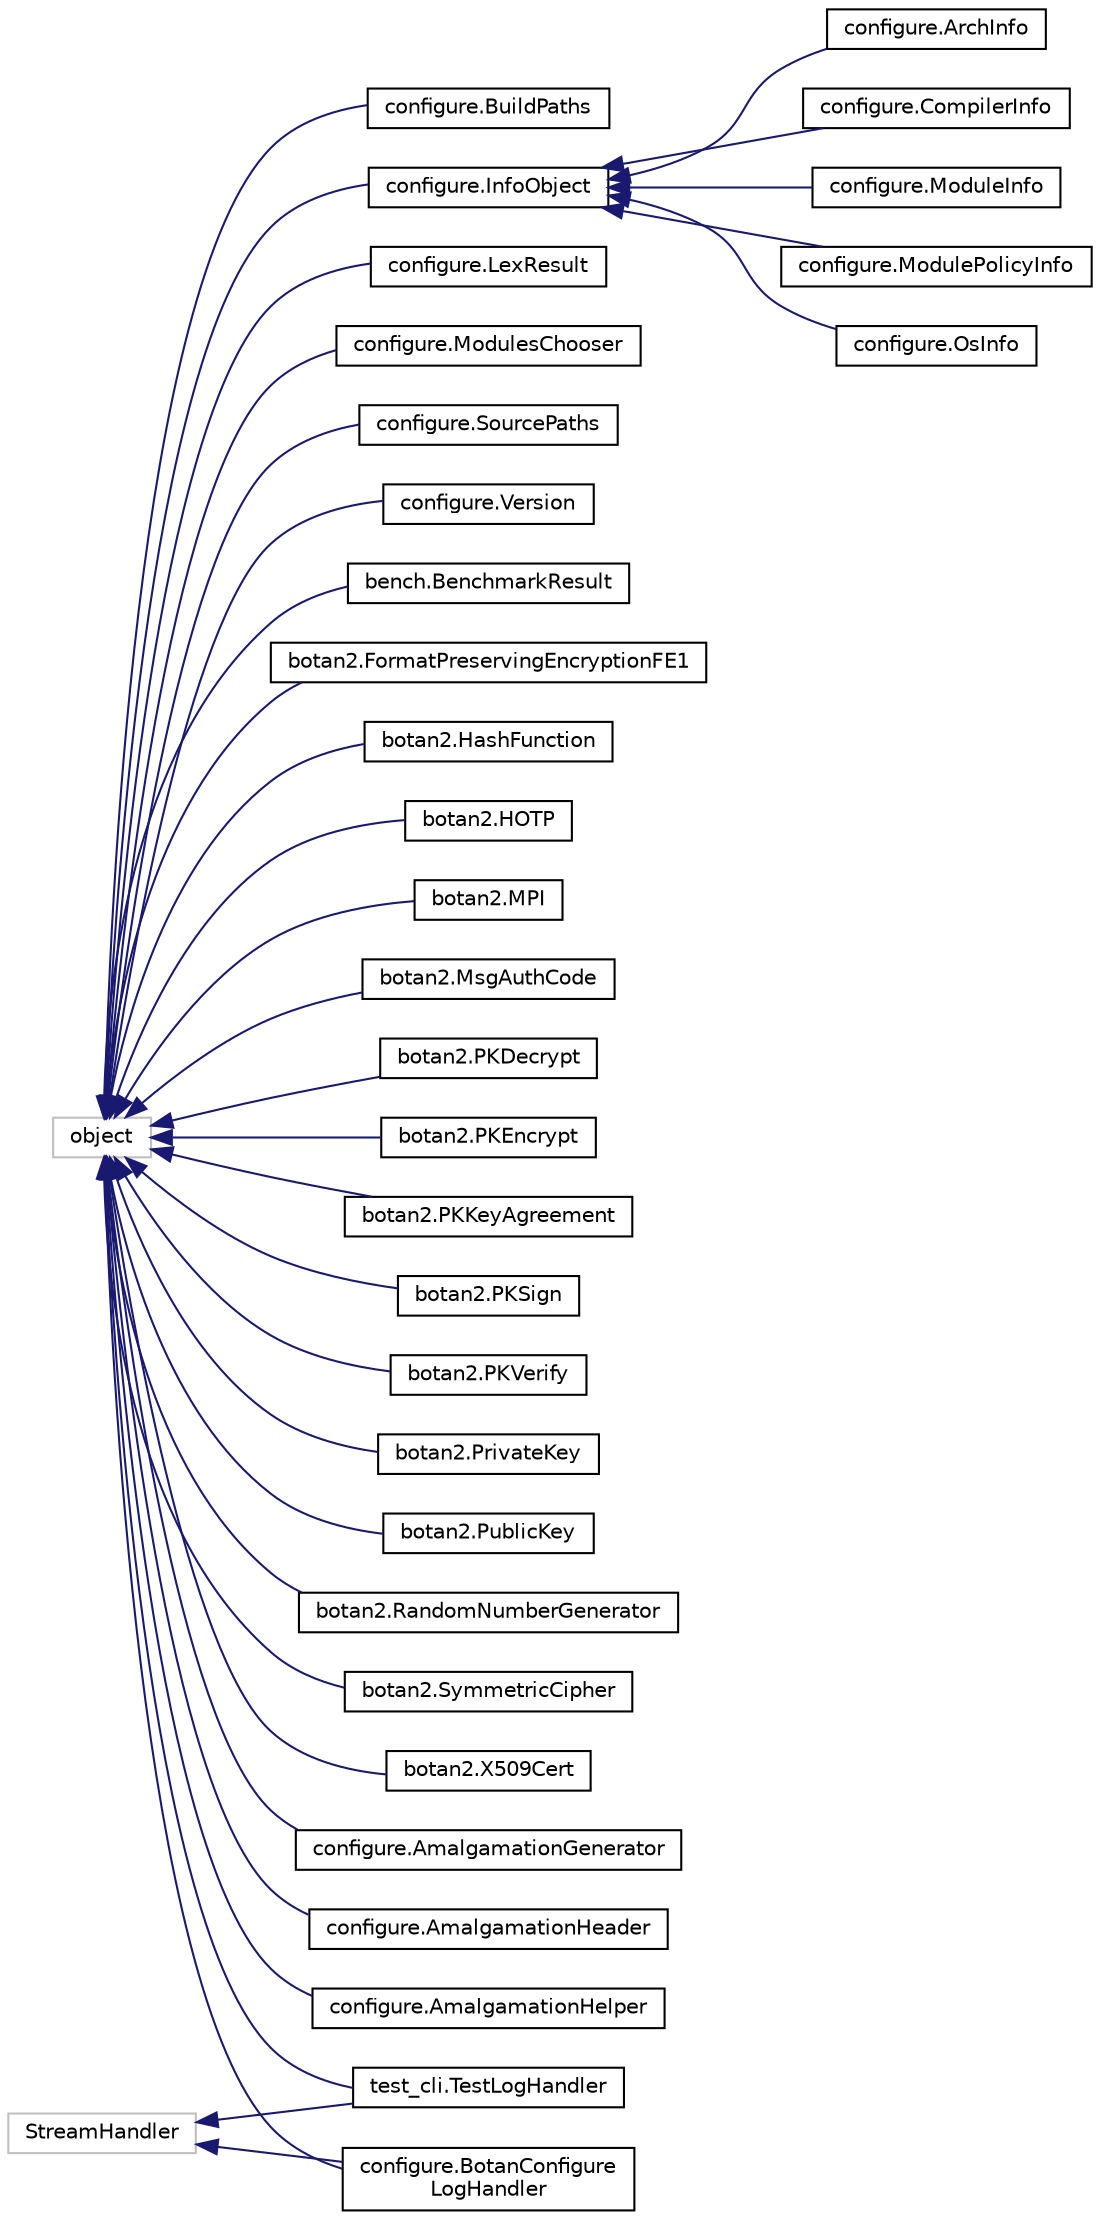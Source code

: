 digraph "Graphical Class Hierarchy"
{
  edge [fontname="Helvetica",fontsize="10",labelfontname="Helvetica",labelfontsize="10"];
  node [fontname="Helvetica",fontsize="10",shape=record];
  rankdir="LR";
  Node320 [label="object",height=0.2,width=0.4,color="grey75", fillcolor="white", style="filled"];
  Node320 -> Node321 [dir="back",color="midnightblue",fontsize="10",style="solid",fontname="Helvetica"];
  Node321 [label="bench.BenchmarkResult",height=0.2,width=0.4,color="black", fillcolor="white", style="filled",URL="$classbench_1_1_benchmark_result.html"];
  Node320 -> Node322 [dir="back",color="midnightblue",fontsize="10",style="solid",fontname="Helvetica"];
  Node322 [label="botan2.FormatPreservingEncryptionFE1",height=0.2,width=0.4,color="black", fillcolor="white", style="filled",URL="$classbotan2_1_1_format_preserving_encryption_f_e1.html"];
  Node320 -> Node323 [dir="back",color="midnightblue",fontsize="10",style="solid",fontname="Helvetica"];
  Node323 [label="botan2.HashFunction",height=0.2,width=0.4,color="black", fillcolor="white", style="filled",URL="$classbotan2_1_1_hash_function.html"];
  Node320 -> Node324 [dir="back",color="midnightblue",fontsize="10",style="solid",fontname="Helvetica"];
  Node324 [label="botan2.HOTP",height=0.2,width=0.4,color="black", fillcolor="white", style="filled",URL="$classbotan2_1_1_h_o_t_p.html"];
  Node320 -> Node325 [dir="back",color="midnightblue",fontsize="10",style="solid",fontname="Helvetica"];
  Node325 [label="botan2.MPI",height=0.2,width=0.4,color="black", fillcolor="white", style="filled",URL="$classbotan2_1_1_m_p_i.html"];
  Node320 -> Node326 [dir="back",color="midnightblue",fontsize="10",style="solid",fontname="Helvetica"];
  Node326 [label="botan2.MsgAuthCode",height=0.2,width=0.4,color="black", fillcolor="white", style="filled",URL="$classbotan2_1_1_msg_auth_code.html"];
  Node320 -> Node327 [dir="back",color="midnightblue",fontsize="10",style="solid",fontname="Helvetica"];
  Node327 [label="botan2.PKDecrypt",height=0.2,width=0.4,color="black", fillcolor="white", style="filled",URL="$classbotan2_1_1_p_k_decrypt.html"];
  Node320 -> Node328 [dir="back",color="midnightblue",fontsize="10",style="solid",fontname="Helvetica"];
  Node328 [label="botan2.PKEncrypt",height=0.2,width=0.4,color="black", fillcolor="white", style="filled",URL="$classbotan2_1_1_p_k_encrypt.html"];
  Node320 -> Node329 [dir="back",color="midnightblue",fontsize="10",style="solid",fontname="Helvetica"];
  Node329 [label="botan2.PKKeyAgreement",height=0.2,width=0.4,color="black", fillcolor="white", style="filled",URL="$classbotan2_1_1_p_k_key_agreement.html"];
  Node320 -> Node330 [dir="back",color="midnightblue",fontsize="10",style="solid",fontname="Helvetica"];
  Node330 [label="botan2.PKSign",height=0.2,width=0.4,color="black", fillcolor="white", style="filled",URL="$classbotan2_1_1_p_k_sign.html"];
  Node320 -> Node331 [dir="back",color="midnightblue",fontsize="10",style="solid",fontname="Helvetica"];
  Node331 [label="botan2.PKVerify",height=0.2,width=0.4,color="black", fillcolor="white", style="filled",URL="$classbotan2_1_1_p_k_verify.html"];
  Node320 -> Node332 [dir="back",color="midnightblue",fontsize="10",style="solid",fontname="Helvetica"];
  Node332 [label="botan2.PrivateKey",height=0.2,width=0.4,color="black", fillcolor="white", style="filled",URL="$classbotan2_1_1_private_key.html"];
  Node320 -> Node333 [dir="back",color="midnightblue",fontsize="10",style="solid",fontname="Helvetica"];
  Node333 [label="botan2.PublicKey",height=0.2,width=0.4,color="black", fillcolor="white", style="filled",URL="$classbotan2_1_1_public_key.html"];
  Node320 -> Node334 [dir="back",color="midnightblue",fontsize="10",style="solid",fontname="Helvetica"];
  Node334 [label="botan2.RandomNumberGenerator",height=0.2,width=0.4,color="black", fillcolor="white", style="filled",URL="$classbotan2_1_1_random_number_generator.html"];
  Node320 -> Node335 [dir="back",color="midnightblue",fontsize="10",style="solid",fontname="Helvetica"];
  Node335 [label="botan2.SymmetricCipher",height=0.2,width=0.4,color="black", fillcolor="white", style="filled",URL="$classbotan2_1_1_symmetric_cipher.html"];
  Node320 -> Node336 [dir="back",color="midnightblue",fontsize="10",style="solid",fontname="Helvetica"];
  Node336 [label="botan2.X509Cert",height=0.2,width=0.4,color="black", fillcolor="white", style="filled",URL="$classbotan2_1_1_x509_cert.html"];
  Node320 -> Node337 [dir="back",color="midnightblue",fontsize="10",style="solid",fontname="Helvetica"];
  Node337 [label="configure.AmalgamationGenerator",height=0.2,width=0.4,color="black", fillcolor="white", style="filled",URL="$classconfigure_1_1_amalgamation_generator.html"];
  Node320 -> Node338 [dir="back",color="midnightblue",fontsize="10",style="solid",fontname="Helvetica"];
  Node338 [label="configure.AmalgamationHeader",height=0.2,width=0.4,color="black", fillcolor="white", style="filled",URL="$classconfigure_1_1_amalgamation_header.html"];
  Node320 -> Node339 [dir="back",color="midnightblue",fontsize="10",style="solid",fontname="Helvetica"];
  Node339 [label="configure.AmalgamationHelper",height=0.2,width=0.4,color="black", fillcolor="white", style="filled",URL="$classconfigure_1_1_amalgamation_helper.html"];
  Node320 -> Node0 [dir="back",color="midnightblue",fontsize="10",style="solid",fontname="Helvetica"];
  Node0 [label="configure.BotanConfigure\lLogHandler",height=0.2,width=0.4,color="black", fillcolor="white", style="filled",URL="$classconfigure_1_1_botan_configure_log_handler.html"];
  Node320 -> Node340 [dir="back",color="midnightblue",fontsize="10",style="solid",fontname="Helvetica"];
  Node340 [label="configure.BuildPaths",height=0.2,width=0.4,color="black", fillcolor="white", style="filled",URL="$classconfigure_1_1_build_paths.html"];
  Node320 -> Node341 [dir="back",color="midnightblue",fontsize="10",style="solid",fontname="Helvetica"];
  Node341 [label="configure.InfoObject",height=0.2,width=0.4,color="black", fillcolor="white", style="filled",URL="$classconfigure_1_1_info_object.html"];
  Node341 -> Node342 [dir="back",color="midnightblue",fontsize="10",style="solid",fontname="Helvetica"];
  Node342 [label="configure.ArchInfo",height=0.2,width=0.4,color="black", fillcolor="white", style="filled",URL="$classconfigure_1_1_arch_info.html"];
  Node341 -> Node343 [dir="back",color="midnightblue",fontsize="10",style="solid",fontname="Helvetica"];
  Node343 [label="configure.CompilerInfo",height=0.2,width=0.4,color="black", fillcolor="white", style="filled",URL="$classconfigure_1_1_compiler_info.html"];
  Node341 -> Node344 [dir="back",color="midnightblue",fontsize="10",style="solid",fontname="Helvetica"];
  Node344 [label="configure.ModuleInfo",height=0.2,width=0.4,color="black", fillcolor="white", style="filled",URL="$classconfigure_1_1_module_info.html"];
  Node341 -> Node345 [dir="back",color="midnightblue",fontsize="10",style="solid",fontname="Helvetica"];
  Node345 [label="configure.ModulePolicyInfo",height=0.2,width=0.4,color="black", fillcolor="white", style="filled",URL="$classconfigure_1_1_module_policy_info.html"];
  Node341 -> Node346 [dir="back",color="midnightblue",fontsize="10",style="solid",fontname="Helvetica"];
  Node346 [label="configure.OsInfo",height=0.2,width=0.4,color="black", fillcolor="white", style="filled",URL="$classconfigure_1_1_os_info.html"];
  Node320 -> Node347 [dir="back",color="midnightblue",fontsize="10",style="solid",fontname="Helvetica"];
  Node347 [label="configure.LexResult",height=0.2,width=0.4,color="black", fillcolor="white", style="filled",URL="$classconfigure_1_1_lex_result.html"];
  Node320 -> Node348 [dir="back",color="midnightblue",fontsize="10",style="solid",fontname="Helvetica"];
  Node348 [label="configure.ModulesChooser",height=0.2,width=0.4,color="black", fillcolor="white", style="filled",URL="$classconfigure_1_1_modules_chooser.html"];
  Node320 -> Node349 [dir="back",color="midnightblue",fontsize="10",style="solid",fontname="Helvetica"];
  Node349 [label="configure.SourcePaths",height=0.2,width=0.4,color="black", fillcolor="white", style="filled",URL="$classconfigure_1_1_source_paths.html"];
  Node320 -> Node350 [dir="back",color="midnightblue",fontsize="10",style="solid",fontname="Helvetica"];
  Node350 [label="configure.Version",height=0.2,width=0.4,color="black", fillcolor="white", style="filled",URL="$classconfigure_1_1_version.html"];
  Node320 -> Node65 [dir="back",color="midnightblue",fontsize="10",style="solid",fontname="Helvetica"];
  Node65 [label="test_cli.TestLogHandler",height=0.2,width=0.4,color="black", fillcolor="white", style="filled",URL="$classtest__cli_1_1_test_log_handler.html"];
  Node63 [label="StreamHandler",height=0.2,width=0.4,color="grey75", fillcolor="white", style="filled"];
  Node63 -> Node0 [dir="back",color="midnightblue",fontsize="10",style="solid",fontname="Helvetica"];
  Node63 -> Node65 [dir="back",color="midnightblue",fontsize="10",style="solid",fontname="Helvetica"];
}
